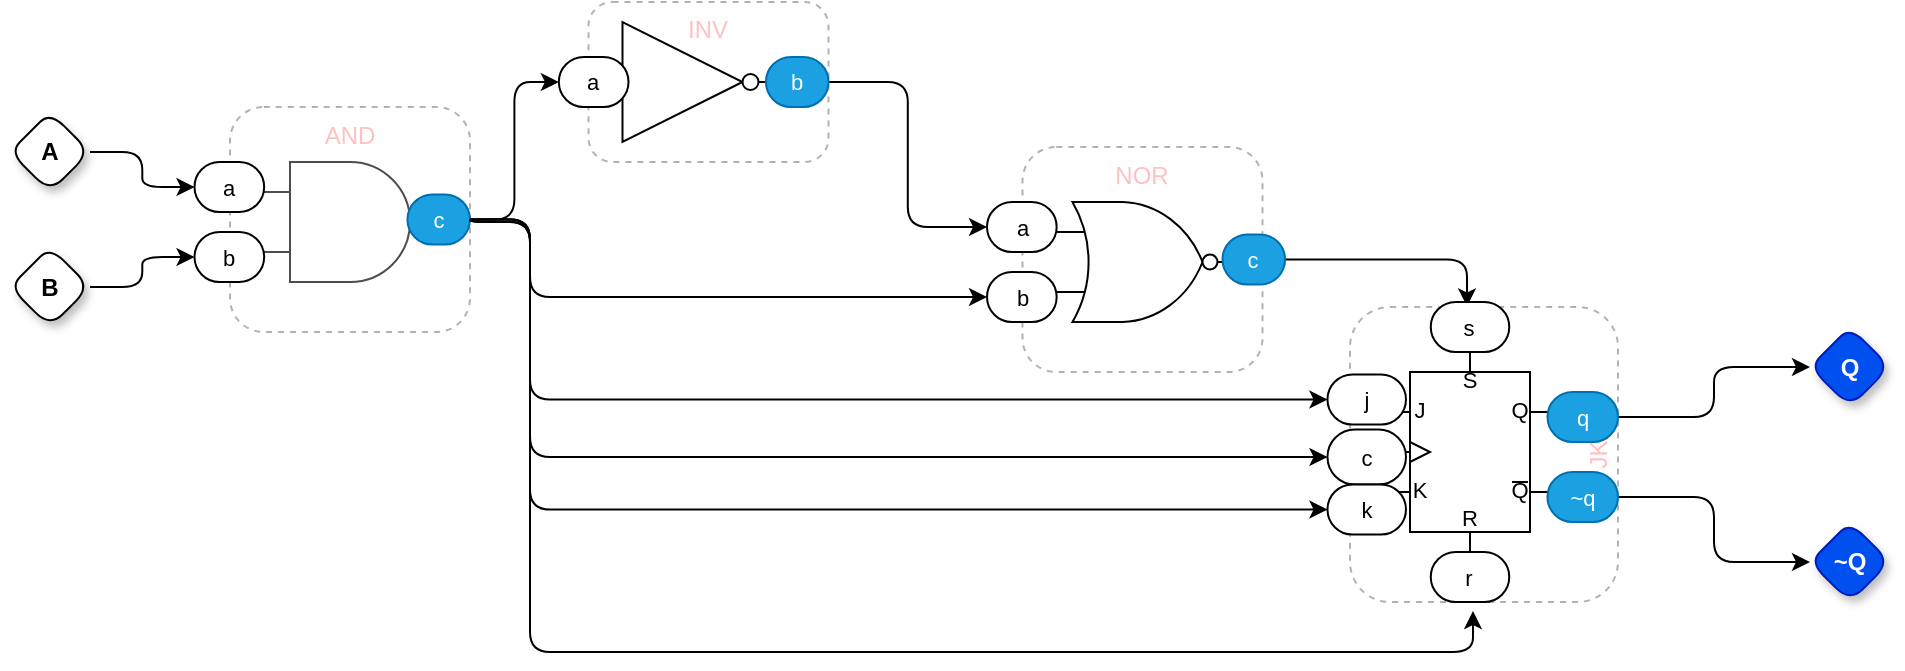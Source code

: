 <mxfile version="24.6.4" type="device">
  <diagram id="6ivQGdxhsCMt76ZhkJSp" name="experiment">
    <mxGraphModel dx="1183" dy="1435" grid="1" gridSize="10" guides="1" tooltips="1" connect="1" arrows="1" fold="1" page="1" pageScale="1" pageWidth="1100" pageHeight="850" math="0" shadow="0">
      <root>
        <mxCell id="0" />
        <mxCell id="1" parent="0" />
        <mxCell id="57tXhD0jA1ZCXhuJYQFO-1" value="" style="verticalLabelPosition=bottom;shadow=0;dashed=0;align=center;html=1;verticalAlign=top;shape=mxgraph.electrical.logic_gates.logic_gate;operation=and;" parent="1" vertex="1">
          <mxGeometry x="140" y="75" width="100" height="60" as="geometry" />
        </mxCell>
        <mxCell id="gqRl7A6kLAdo9dkBpUrj-1" value="AND" style="rounded=1;whiteSpace=wrap;html=1;dashed=1;container=1;opacity=30;verticalAlign=top;textOpacity=30;fontColor=#FF3333;" vertex="1" parent="1">
          <mxGeometry x="130" y="47.5" width="120" height="112.5" as="geometry" />
        </mxCell>
        <mxCell id="57tXhD0jA1ZCXhuJYQFO-14" value="a" style="rounded=1;whiteSpace=wrap;html=1;sketch=0;points=[[0,0.5,0,0,0],[1,0.5,0,0,0]];arcSize=50;fontFamily=Helvetica;fontSize=11;fontColor=default;" parent="gqRl7A6kLAdo9dkBpUrj-1" vertex="1">
          <mxGeometry x="-17.745" y="27.5" width="34.824" height="25" as="geometry" />
        </mxCell>
        <mxCell id="57tXhD0jA1ZCXhuJYQFO-16" value="b" style="rounded=1;whiteSpace=wrap;html=1;sketch=0;points=[[0,0.5,0,0,0],[1,0.5,0,0,0]];arcSize=50;fontFamily=Helvetica;fontSize=11;fontColor=default;" parent="gqRl7A6kLAdo9dkBpUrj-1" vertex="1">
          <mxGeometry x="-17.745" y="62.5" width="34.824" height="25" as="geometry" />
        </mxCell>
        <mxCell id="57tXhD0jA1ZCXhuJYQFO-15" value="c" style="rounded=1;whiteSpace=wrap;html=1;sketch=0;points=[[0,0.5,0,0,0],[1,0.5,0,0,0]];fillColor=#1ba1e2;fontColor=#ffffff;strokeColor=#006EAF;arcSize=50;fontFamily=Helvetica;fontSize=11;" parent="gqRl7A6kLAdo9dkBpUrj-1" vertex="1">
          <mxGeometry x="88.725" y="43.75" width="31.275" height="25" as="geometry" />
        </mxCell>
        <mxCell id="HO8HL2Bp8QO5GseFz-wm-1" style="edgeStyle=orthogonalEdgeStyle;rounded=1;orthogonalLoop=1;jettySize=auto;html=1;exitX=1;exitY=0.5;exitDx=0;exitDy=0;exitPerimeter=0;entryX=0;entryY=0.5;entryDx=0;entryDy=0;entryPerimeter=0;curved=0;" parent="1" source="57tXhD0jA1ZCXhuJYQFO-15" target="gqRl7A6kLAdo9dkBpUrj-12" edge="1">
          <mxGeometry relative="1" as="geometry" />
        </mxCell>
        <mxCell id="HO8HL2Bp8QO5GseFz-wm-4" style="edgeStyle=orthogonalEdgeStyle;rounded=1;orthogonalLoop=1;jettySize=auto;html=1;exitX=1;exitY=0.5;exitDx=0;exitDy=0;exitPerimeter=0;curved=0;entryX=0.462;entryY=0.09;entryDx=0;entryDy=0;entryPerimeter=0;" parent="1" source="gqRl7A6kLAdo9dkBpUrj-5" target="gqRl7A6kLAdo9dkBpUrj-21" edge="1">
          <mxGeometry relative="1" as="geometry" />
        </mxCell>
        <mxCell id="HO8HL2Bp8QO5GseFz-wm-5" style="edgeStyle=orthogonalEdgeStyle;rounded=1;orthogonalLoop=1;jettySize=auto;html=1;exitX=1;exitY=0.5;exitDx=0;exitDy=0;exitPerimeter=0;entryX=0;entryY=0.5;entryDx=0;entryDy=0;entryPerimeter=0;curved=0;" parent="1" source="57tXhD0jA1ZCXhuJYQFO-15" target="gqRl7A6kLAdo9dkBpUrj-18" edge="1">
          <mxGeometry relative="1" as="geometry">
            <Array as="points">
              <mxPoint x="250" y="105" />
              <mxPoint x="280" y="105" />
              <mxPoint x="280" y="194" />
            </Array>
          </mxGeometry>
        </mxCell>
        <mxCell id="HO8HL2Bp8QO5GseFz-wm-8" style="edgeStyle=orthogonalEdgeStyle;rounded=1;orthogonalLoop=1;jettySize=auto;html=1;exitX=1;exitY=0.5;exitDx=0;exitDy=0;exitPerimeter=0;entryX=0.538;entryY=1.18;entryDx=0;entryDy=0;entryPerimeter=0;curved=0;" parent="1" source="57tXhD0jA1ZCXhuJYQFO-15" target="gqRl7A6kLAdo9dkBpUrj-22" edge="1">
          <mxGeometry relative="1" as="geometry">
            <Array as="points">
              <mxPoint x="250" y="105" />
              <mxPoint x="280" y="105" />
              <mxPoint x="280" y="320" />
              <mxPoint x="752" y="320" />
            </Array>
          </mxGeometry>
        </mxCell>
        <mxCell id="HO8HL2Bp8QO5GseFz-wm-9" value="A" style="rhombus;whiteSpace=wrap;html=1;rounded=1;fontStyle=1;glass=0;sketch=0;fontSize=12;points=[[0,0.5,0,0,0],[0.5,0,0,0,0],[0.5,1,0,0,0],[1,0.5,0,0,0]];shadow=1;fontFamily=Helvetica;fontColor=default;" parent="1" vertex="1">
          <mxGeometry x="20" y="50" width="40" height="40" as="geometry" />
        </mxCell>
        <mxCell id="HO8HL2Bp8QO5GseFz-wm-10" value="B" style="rhombus;whiteSpace=wrap;html=1;rounded=1;fontStyle=1;glass=0;sketch=0;fontSize=12;points=[[0,0.5,0,0,0],[0.5,0,0,0,0],[0.5,1,0,0,0],[1,0.5,0,0,0]];shadow=1;fontFamily=Helvetica;fontColor=default;" parent="1" vertex="1">
          <mxGeometry x="20" y="117.5" width="40" height="40" as="geometry" />
        </mxCell>
        <mxCell id="HO8HL2Bp8QO5GseFz-wm-11" style="edgeStyle=orthogonalEdgeStyle;rounded=1;orthogonalLoop=1;jettySize=auto;html=1;exitX=1;exitY=0.5;exitDx=0;exitDy=0;exitPerimeter=0;entryX=0;entryY=0.5;entryDx=0;entryDy=0;entryPerimeter=0;curved=0;" parent="1" source="HO8HL2Bp8QO5GseFz-wm-9" target="57tXhD0jA1ZCXhuJYQFO-14" edge="1">
          <mxGeometry relative="1" as="geometry" />
        </mxCell>
        <mxCell id="HO8HL2Bp8QO5GseFz-wm-12" style="edgeStyle=orthogonalEdgeStyle;rounded=1;orthogonalLoop=1;jettySize=auto;html=1;exitX=1;exitY=0.5;exitDx=0;exitDy=0;exitPerimeter=0;entryX=0;entryY=0.5;entryDx=0;entryDy=0;entryPerimeter=0;curved=0;" parent="1" source="HO8HL2Bp8QO5GseFz-wm-10" target="57tXhD0jA1ZCXhuJYQFO-16" edge="1">
          <mxGeometry relative="1" as="geometry" />
        </mxCell>
        <mxCell id="HO8HL2Bp8QO5GseFz-wm-13" value="Q" style="rhombus;whiteSpace=wrap;html=1;rounded=1;fontStyle=1;glass=0;sketch=0;fontSize=12;points=[[0,0.5,0,0,0],[0.5,0,0,0,0],[0.5,1,0,0,0],[1,0.5,0,0,0]];shadow=1;fillColor=#0050ef;fontColor=#ffffff;strokeColor=#001DBC;fontFamily=Helvetica;" parent="1" vertex="1">
          <mxGeometry x="920" y="157.5" width="40" height="40" as="geometry" />
        </mxCell>
        <mxCell id="HO8HL2Bp8QO5GseFz-wm-14" value="~Q" style="rhombus;whiteSpace=wrap;html=1;rounded=1;fontStyle=1;glass=0;sketch=0;fontSize=12;points=[[0,0.5,0,0,0],[0.5,0,0,0,0],[0.5,1,0,0,0],[1,0.5,0,0,0]];shadow=1;fillColor=#0050ef;fontColor=#ffffff;strokeColor=#001DBC;fontFamily=Helvetica;" parent="1" vertex="1">
          <mxGeometry x="920" y="255" width="40" height="40" as="geometry" />
        </mxCell>
        <mxCell id="HO8HL2Bp8QO5GseFz-wm-15" style="edgeStyle=orthogonalEdgeStyle;rounded=1;orthogonalLoop=1;jettySize=auto;html=1;entryX=0;entryY=0.5;entryDx=0;entryDy=0;entryPerimeter=0;curved=0;exitX=1;exitY=0.5;exitDx=0;exitDy=0;exitPerimeter=0;" parent="1" source="gqRl7A6kLAdo9dkBpUrj-24" target="HO8HL2Bp8QO5GseFz-wm-13" edge="1">
          <mxGeometry relative="1" as="geometry" />
        </mxCell>
        <mxCell id="HO8HL2Bp8QO5GseFz-wm-16" style="edgeStyle=orthogonalEdgeStyle;rounded=1;orthogonalLoop=1;jettySize=auto;html=1;entryX=0;entryY=0.5;entryDx=0;entryDy=0;entryPerimeter=0;curved=0;exitX=1;exitY=0.5;exitDx=0;exitDy=0;exitPerimeter=0;" parent="1" source="gqRl7A6kLAdo9dkBpUrj-19" target="HO8HL2Bp8QO5GseFz-wm-14" edge="1">
          <mxGeometry relative="1" as="geometry" />
        </mxCell>
        <mxCell id="gqRl7A6kLAdo9dkBpUrj-2" value="NOR" style="rounded=1;whiteSpace=wrap;html=1;dashed=1;container=1;opacity=30;verticalAlign=top;textOpacity=30;fontColor=#FF3333;" vertex="1" parent="1">
          <mxGeometry x="526.25" y="67.5" width="120" height="112.5" as="geometry" />
        </mxCell>
        <mxCell id="gqRl7A6kLAdo9dkBpUrj-7" value="" style="verticalLabelPosition=bottom;shadow=0;dashed=0;align=center;html=1;verticalAlign=top;shape=mxgraph.electrical.logic_gates.logic_gate;operation=or;negating=1;negSize=0.15;" vertex="1" parent="gqRl7A6kLAdo9dkBpUrj-2">
          <mxGeometry x="10" y="27.5" width="100" height="60" as="geometry" />
        </mxCell>
        <mxCell id="gqRl7A6kLAdo9dkBpUrj-3" value="a" style="rounded=1;whiteSpace=wrap;html=1;sketch=0;points=[[0,0.5,0,0,0],[1,0.5,0,0,0]];arcSize=50;fontFamily=Helvetica;fontSize=11;fontColor=default;" vertex="1" parent="gqRl7A6kLAdo9dkBpUrj-2">
          <mxGeometry x="-17.745" y="27.5" width="34.824" height="25" as="geometry" />
        </mxCell>
        <mxCell id="gqRl7A6kLAdo9dkBpUrj-4" value="b" style="rounded=1;whiteSpace=wrap;html=1;sketch=0;points=[[0,0.5,0,0,0],[1,0.5,0,0,0]];arcSize=50;fontFamily=Helvetica;fontSize=11;fontColor=default;" vertex="1" parent="gqRl7A6kLAdo9dkBpUrj-2">
          <mxGeometry x="-17.745" y="62.5" width="34.824" height="25" as="geometry" />
        </mxCell>
        <mxCell id="gqRl7A6kLAdo9dkBpUrj-5" value="c" style="rounded=1;whiteSpace=wrap;html=1;sketch=0;points=[[0,0.5,0,0,0],[1,0.5,0,0,0]];fillColor=#1ba1e2;fontColor=#ffffff;strokeColor=#006EAF;arcSize=50;fontFamily=Helvetica;fontSize=11;" vertex="1" parent="gqRl7A6kLAdo9dkBpUrj-2">
          <mxGeometry x="100.005" y="43.75" width="31.275" height="25" as="geometry" />
        </mxCell>
        <mxCell id="gqRl7A6kLAdo9dkBpUrj-9" style="edgeStyle=orthogonalEdgeStyle;rounded=1;orthogonalLoop=1;jettySize=auto;html=1;exitX=1;exitY=0.5;exitDx=0;exitDy=0;exitPerimeter=0;entryX=0;entryY=0.5;entryDx=0;entryDy=0;entryPerimeter=0;curved=0;" edge="1" parent="1" source="gqRl7A6kLAdo9dkBpUrj-14" target="gqRl7A6kLAdo9dkBpUrj-3">
          <mxGeometry relative="1" as="geometry" />
        </mxCell>
        <mxCell id="gqRl7A6kLAdo9dkBpUrj-10" style="edgeStyle=orthogonalEdgeStyle;shape=connector;curved=0;rounded=1;orthogonalLoop=1;jettySize=auto;html=1;exitX=1;exitY=0.5;exitDx=0;exitDy=0;exitPerimeter=0;entryX=0;entryY=0.5;entryDx=0;entryDy=0;entryPerimeter=0;strokeColor=default;align=center;verticalAlign=middle;fontFamily=Helvetica;fontSize=11;fontColor=default;labelBackgroundColor=default;endArrow=classic;" edge="1" parent="1" source="57tXhD0jA1ZCXhuJYQFO-15" target="gqRl7A6kLAdo9dkBpUrj-4">
          <mxGeometry relative="1" as="geometry">
            <Array as="points">
              <mxPoint x="280" y="104" />
              <mxPoint x="280" y="143" />
            </Array>
          </mxGeometry>
        </mxCell>
        <mxCell id="gqRl7A6kLAdo9dkBpUrj-11" value="INV" style="rounded=1;whiteSpace=wrap;html=1;dashed=1;container=1;opacity=30;verticalAlign=top;textOpacity=30;fontColor=#FF3333;" vertex="1" parent="1">
          <mxGeometry x="309.25" y="-5" width="120" height="80" as="geometry" />
        </mxCell>
        <mxCell id="57tXhD0jA1ZCXhuJYQFO-5" value="" style="verticalLabelPosition=bottom;shadow=0;dashed=0;align=center;html=1;verticalAlign=top;shape=mxgraph.electrical.logic_gates.inverter_2" parent="gqRl7A6kLAdo9dkBpUrj-11" vertex="1">
          <mxGeometry y="10" width="100" height="60" as="geometry" />
        </mxCell>
        <mxCell id="gqRl7A6kLAdo9dkBpUrj-14" value="b" style="rounded=1;whiteSpace=wrap;html=1;sketch=0;points=[[0,0.5,0,0,0],[1,0.5,0,0,0]];fillColor=#1ba1e2;fontColor=#ffffff;strokeColor=#006EAF;arcSize=50;fontFamily=Helvetica;fontSize=11;" vertex="1" parent="gqRl7A6kLAdo9dkBpUrj-11">
          <mxGeometry x="88.725" y="27.5" width="31.275" height="25" as="geometry" />
        </mxCell>
        <mxCell id="gqRl7A6kLAdo9dkBpUrj-12" value="a" style="rounded=1;whiteSpace=wrap;html=1;sketch=0;points=[[0,0.5,0,0,0],[1,0.5,0,0,0]];arcSize=50;fontFamily=Helvetica;fontSize=11;fontColor=default;" vertex="1" parent="gqRl7A6kLAdo9dkBpUrj-11">
          <mxGeometry x="-14.825" y="27.5" width="34.824" height="25" as="geometry" />
        </mxCell>
        <mxCell id="gqRl7A6kLAdo9dkBpUrj-25" value="JK" style="rounded=1;whiteSpace=wrap;html=1;dashed=1;container=1;opacity=30;verticalAlign=bottom;horizontal=0;textOpacity=30;fontColor=#FF3333;" vertex="1" parent="1">
          <mxGeometry x="690" y="147.5" width="133.99" height="147.5" as="geometry" />
        </mxCell>
        <mxCell id="gqRl7A6kLAdo9dkBpUrj-16" value="" style="verticalLabelPosition=bottom;shadow=0;dashed=0;align=center;html=1;verticalAlign=top;shape=mxgraph.electrical.logic_gates.jk_flip-flop_with_sr;" vertex="1" parent="gqRl7A6kLAdo9dkBpUrj-25">
          <mxGeometry x="10" y="22.5" width="100" height="100" as="geometry" />
        </mxCell>
        <mxCell id="gqRl7A6kLAdo9dkBpUrj-22" value="r" style="rounded=1;whiteSpace=wrap;html=1;sketch=0;points=[[0,0.5,0,0,0],[1,0.5,0,0,0]];arcSize=50;fontFamily=Helvetica;fontSize=11;fontColor=default;" vertex="1" parent="gqRl7A6kLAdo9dkBpUrj-25">
          <mxGeometry x="40.38" y="122.5" width="39.25" height="25" as="geometry" />
        </mxCell>
        <mxCell id="gqRl7A6kLAdo9dkBpUrj-18" value="j" style="rounded=1;whiteSpace=wrap;html=1;sketch=0;points=[[0,0.5,0,0,0],[1,0.5,0,0,0]];arcSize=50;fontFamily=Helvetica;fontSize=11;fontColor=default;" vertex="1" parent="gqRl7A6kLAdo9dkBpUrj-25">
          <mxGeometry x="-11.26" y="33.75" width="39.25" height="25" as="geometry" />
        </mxCell>
        <mxCell id="gqRl7A6kLAdo9dkBpUrj-20" value="c" style="rounded=1;whiteSpace=wrap;html=1;sketch=0;points=[[0,0.5,0,0,0],[1,0.5,0,0,0]];arcSize=50;fontFamily=Helvetica;fontSize=11;fontColor=default;" vertex="1" parent="gqRl7A6kLAdo9dkBpUrj-25">
          <mxGeometry x="-11.26" y="61.25" width="39.25" height="27.5" as="geometry" />
        </mxCell>
        <mxCell id="gqRl7A6kLAdo9dkBpUrj-23" value="k" style="rounded=1;whiteSpace=wrap;html=1;sketch=0;points=[[0,0.5,0,0,0],[1,0.5,0,0,0]];arcSize=50;fontFamily=Helvetica;fontSize=11;fontColor=default;" vertex="1" parent="gqRl7A6kLAdo9dkBpUrj-25">
          <mxGeometry x="-11.26" y="88.75" width="39.25" height="25" as="geometry" />
        </mxCell>
        <mxCell id="gqRl7A6kLAdo9dkBpUrj-19" value="~q" style="rounded=1;whiteSpace=wrap;html=1;sketch=0;points=[[0,0.5,0,0,0],[1,0.5,0,0,0]];fillColor=#1ba1e2;fontColor=#ffffff;strokeColor=#006EAF;arcSize=50;fontFamily=Helvetica;fontSize=11;" vertex="1" parent="gqRl7A6kLAdo9dkBpUrj-25">
          <mxGeometry x="98.74" y="82.5" width="35.25" height="25" as="geometry" />
        </mxCell>
        <mxCell id="gqRl7A6kLAdo9dkBpUrj-24" value="q" style="rounded=1;whiteSpace=wrap;html=1;sketch=0;points=[[0,0.5,0,0,0],[1,0.5,0,0,0]];fillColor=#1ba1e2;fontColor=#ffffff;strokeColor=#006EAF;arcSize=50;fontFamily=Helvetica;fontSize=11;" vertex="1" parent="gqRl7A6kLAdo9dkBpUrj-25">
          <mxGeometry x="98.74" y="42.5" width="35.25" height="25" as="geometry" />
        </mxCell>
        <mxCell id="gqRl7A6kLAdo9dkBpUrj-21" value="s" style="rounded=1;whiteSpace=wrap;html=1;sketch=0;points=[[0,0.5,0,0,0],[1,0.5,0,0,0]];arcSize=50;fontFamily=Helvetica;fontSize=11;fontColor=default;" vertex="1" parent="gqRl7A6kLAdo9dkBpUrj-25">
          <mxGeometry x="40.38" y="-2.5" width="39.25" height="25" as="geometry" />
        </mxCell>
        <mxCell id="gqRl7A6kLAdo9dkBpUrj-32" style="edgeStyle=orthogonalEdgeStyle;shape=connector;curved=0;rounded=1;orthogonalLoop=1;jettySize=auto;html=1;exitX=1;exitY=0.5;exitDx=0;exitDy=0;exitPerimeter=0;entryX=0;entryY=0.5;entryDx=0;entryDy=0;entryPerimeter=0;strokeColor=default;align=center;verticalAlign=middle;fontFamily=Helvetica;fontSize=11;fontColor=default;labelBackgroundColor=default;endArrow=classic;" edge="1" parent="1" source="57tXhD0jA1ZCXhuJYQFO-15" target="gqRl7A6kLAdo9dkBpUrj-20">
          <mxGeometry relative="1" as="geometry">
            <Array as="points">
              <mxPoint x="280" y="104" />
              <mxPoint x="280" y="223" />
            </Array>
          </mxGeometry>
        </mxCell>
        <mxCell id="gqRl7A6kLAdo9dkBpUrj-34" style="edgeStyle=orthogonalEdgeStyle;shape=connector;curved=0;rounded=1;orthogonalLoop=1;jettySize=auto;html=1;exitX=1;exitY=0.5;exitDx=0;exitDy=0;exitPerimeter=0;entryX=0;entryY=0.5;entryDx=0;entryDy=0;entryPerimeter=0;strokeColor=default;align=center;verticalAlign=middle;fontFamily=Helvetica;fontSize=11;fontColor=default;labelBackgroundColor=default;endArrow=classic;" edge="1" parent="1" source="57tXhD0jA1ZCXhuJYQFO-15" target="gqRl7A6kLAdo9dkBpUrj-23">
          <mxGeometry relative="1" as="geometry">
            <Array as="points">
              <mxPoint x="280" y="104" />
              <mxPoint x="280" y="249" />
            </Array>
          </mxGeometry>
        </mxCell>
      </root>
    </mxGraphModel>
  </diagram>
</mxfile>
